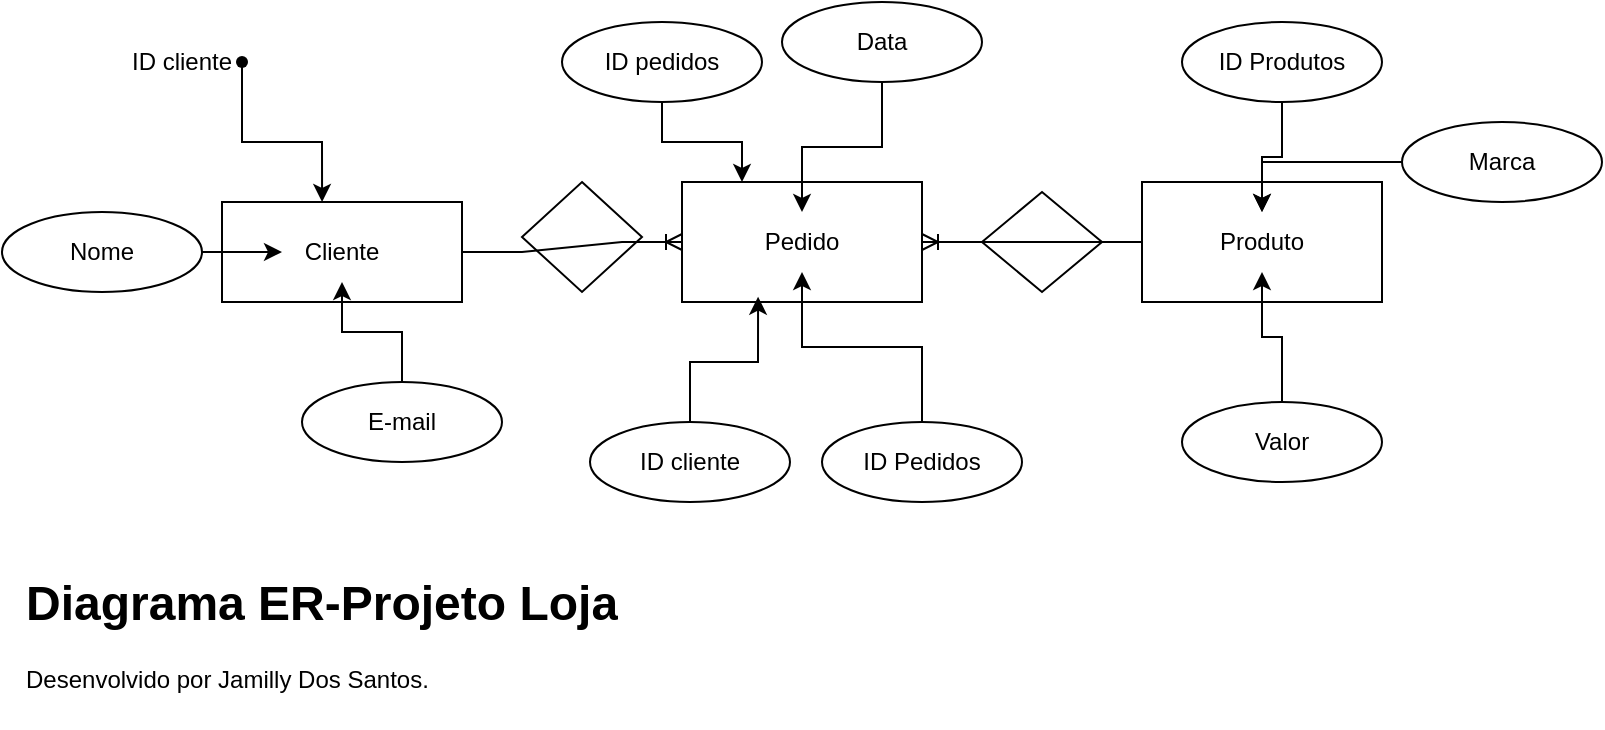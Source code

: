 <mxfile version="26.0.14">
  <diagram name="Página-1" id="k6i2A87nSVLKeGexyVKv">
    <mxGraphModel dx="786" dy="463" grid="1" gridSize="10" guides="1" tooltips="1" connect="1" arrows="1" fold="1" page="1" pageScale="1" pageWidth="827" pageHeight="1169" math="0" shadow="0">
      <root>
        <mxCell id="0" />
        <mxCell id="1" parent="0" />
        <mxCell id="IcKNqAtZiI6maYE8690h-3" value="" style="rounded=0;whiteSpace=wrap;html=1;" vertex="1" parent="1">
          <mxGeometry x="130" y="130" width="120" height="50" as="geometry" />
        </mxCell>
        <mxCell id="IcKNqAtZiI6maYE8690h-5" value="" style="rounded=0;whiteSpace=wrap;html=1;" vertex="1" parent="1">
          <mxGeometry x="360" y="120" width="120" height="60" as="geometry" />
        </mxCell>
        <mxCell id="IcKNqAtZiI6maYE8690h-6" value="" style="rhombus;whiteSpace=wrap;html=1;" vertex="1" parent="1">
          <mxGeometry x="510" y="125" width="60" height="50" as="geometry" />
        </mxCell>
        <mxCell id="IcKNqAtZiI6maYE8690h-7" value="" style="rounded=0;whiteSpace=wrap;html=1;" vertex="1" parent="1">
          <mxGeometry x="590" y="120" width="120" height="60" as="geometry" />
        </mxCell>
        <mxCell id="IcKNqAtZiI6maYE8690h-8" value="Cliente" style="text;html=1;align=center;verticalAlign=middle;whiteSpace=wrap;rounded=0;" vertex="1" parent="1">
          <mxGeometry x="160" y="140" width="60" height="30" as="geometry" />
        </mxCell>
        <mxCell id="IcKNqAtZiI6maYE8690h-9" value="Pedido" style="text;html=1;align=center;verticalAlign=middle;whiteSpace=wrap;rounded=0;" vertex="1" parent="1">
          <mxGeometry x="390" y="135" width="60" height="30" as="geometry" />
        </mxCell>
        <mxCell id="IcKNqAtZiI6maYE8690h-10" value="Produto" style="text;html=1;align=center;verticalAlign=middle;whiteSpace=wrap;rounded=0;" vertex="1" parent="1">
          <mxGeometry x="620" y="135" width="60" height="30" as="geometry" />
        </mxCell>
        <mxCell id="IcKNqAtZiI6maYE8690h-66" value="" style="edgeStyle=orthogonalEdgeStyle;rounded=0;orthogonalLoop=1;jettySize=auto;html=1;" edge="1" parent="1" source="IcKNqAtZiI6maYE8690h-32" target="IcKNqAtZiI6maYE8690h-8">
          <mxGeometry relative="1" as="geometry" />
        </mxCell>
        <mxCell id="IcKNqAtZiI6maYE8690h-32" value="Nome" style="ellipse;whiteSpace=wrap;html=1;align=center;" vertex="1" parent="1">
          <mxGeometry x="20" y="135" width="100" height="40" as="geometry" />
        </mxCell>
        <mxCell id="IcKNqAtZiI6maYE8690h-64" value="" style="edgeStyle=orthogonalEdgeStyle;rounded=0;orthogonalLoop=1;jettySize=auto;html=1;" edge="1" parent="1" source="IcKNqAtZiI6maYE8690h-33" target="IcKNqAtZiI6maYE8690h-8">
          <mxGeometry relative="1" as="geometry" />
        </mxCell>
        <mxCell id="IcKNqAtZiI6maYE8690h-33" value="E-mail" style="ellipse;whiteSpace=wrap;html=1;align=center;" vertex="1" parent="1">
          <mxGeometry x="170" y="220" width="100" height="40" as="geometry" />
        </mxCell>
        <mxCell id="IcKNqAtZiI6maYE8690h-36" value="ID cliente" style="text;html=1;align=center;verticalAlign=middle;whiteSpace=wrap;rounded=0;" vertex="1" parent="1">
          <mxGeometry x="80" y="45" width="60" height="30" as="geometry" />
        </mxCell>
        <mxCell id="IcKNqAtZiI6maYE8690h-69" value="" style="edgeStyle=orthogonalEdgeStyle;rounded=0;orthogonalLoop=1;jettySize=auto;html=1;entryX=0.317;entryY=0.956;entryDx=0;entryDy=0;entryPerimeter=0;" edge="1" parent="1" source="IcKNqAtZiI6maYE8690h-37" target="IcKNqAtZiI6maYE8690h-5">
          <mxGeometry relative="1" as="geometry" />
        </mxCell>
        <mxCell id="IcKNqAtZiI6maYE8690h-37" value="ID cliente" style="ellipse;whiteSpace=wrap;html=1;align=center;" vertex="1" parent="1">
          <mxGeometry x="314" y="240" width="100" height="40" as="geometry" />
        </mxCell>
        <mxCell id="IcKNqAtZiI6maYE8690h-62" value="" style="edgeStyle=orthogonalEdgeStyle;rounded=0;orthogonalLoop=1;jettySize=auto;html=1;" edge="1" parent="1" source="IcKNqAtZiI6maYE8690h-38" target="IcKNqAtZiI6maYE8690h-9">
          <mxGeometry relative="1" as="geometry" />
        </mxCell>
        <mxCell id="IcKNqAtZiI6maYE8690h-38" value="ID Pedidos" style="ellipse;whiteSpace=wrap;html=1;align=center;" vertex="1" parent="1">
          <mxGeometry x="430" y="240" width="100" height="40" as="geometry" />
        </mxCell>
        <mxCell id="IcKNqAtZiI6maYE8690h-74" value="" style="edgeStyle=orthogonalEdgeStyle;rounded=0;orthogonalLoop=1;jettySize=auto;html=1;entryX=0.25;entryY=0;entryDx=0;entryDy=0;" edge="1" parent="1" source="IcKNqAtZiI6maYE8690h-40" target="IcKNqAtZiI6maYE8690h-5">
          <mxGeometry relative="1" as="geometry" />
        </mxCell>
        <mxCell id="IcKNqAtZiI6maYE8690h-40" value="ID pedidos" style="ellipse;whiteSpace=wrap;html=1;align=center;" vertex="1" parent="1">
          <mxGeometry x="300" y="40" width="100" height="40" as="geometry" />
        </mxCell>
        <mxCell id="IcKNqAtZiI6maYE8690h-75" value="" style="edgeStyle=orthogonalEdgeStyle;rounded=0;orthogonalLoop=1;jettySize=auto;html=1;" edge="1" parent="1" source="IcKNqAtZiI6maYE8690h-41" target="IcKNqAtZiI6maYE8690h-9">
          <mxGeometry relative="1" as="geometry" />
        </mxCell>
        <mxCell id="IcKNqAtZiI6maYE8690h-41" value="Data" style="ellipse;whiteSpace=wrap;html=1;align=center;" vertex="1" parent="1">
          <mxGeometry x="410" y="30" width="100" height="40" as="geometry" />
        </mxCell>
        <mxCell id="IcKNqAtZiI6maYE8690h-76" value="" style="edgeStyle=orthogonalEdgeStyle;rounded=0;orthogonalLoop=1;jettySize=auto;html=1;" edge="1" parent="1" source="IcKNqAtZiI6maYE8690h-42" target="IcKNqAtZiI6maYE8690h-10">
          <mxGeometry relative="1" as="geometry" />
        </mxCell>
        <mxCell id="IcKNqAtZiI6maYE8690h-42" value="Valor" style="ellipse;whiteSpace=wrap;html=1;align=center;" vertex="1" parent="1">
          <mxGeometry x="610" y="230" width="100" height="40" as="geometry" />
        </mxCell>
        <mxCell id="IcKNqAtZiI6maYE8690h-77" value="" style="edgeStyle=orthogonalEdgeStyle;rounded=0;orthogonalLoop=1;jettySize=auto;html=1;" edge="1" parent="1" source="IcKNqAtZiI6maYE8690h-43" target="IcKNqAtZiI6maYE8690h-10">
          <mxGeometry relative="1" as="geometry" />
        </mxCell>
        <mxCell id="IcKNqAtZiI6maYE8690h-43" value="Marca" style="ellipse;whiteSpace=wrap;html=1;align=center;" vertex="1" parent="1">
          <mxGeometry x="720" y="90" width="100" height="40" as="geometry" />
        </mxCell>
        <mxCell id="IcKNqAtZiI6maYE8690h-78" value="" style="edgeStyle=orthogonalEdgeStyle;rounded=0;orthogonalLoop=1;jettySize=auto;html=1;" edge="1" parent="1" source="IcKNqAtZiI6maYE8690h-44" target="IcKNqAtZiI6maYE8690h-10">
          <mxGeometry relative="1" as="geometry" />
        </mxCell>
        <mxCell id="IcKNqAtZiI6maYE8690h-44" value="ID Produtos" style="ellipse;whiteSpace=wrap;html=1;align=center;" vertex="1" parent="1">
          <mxGeometry x="610" y="40" width="100" height="40" as="geometry" />
        </mxCell>
        <mxCell id="IcKNqAtZiI6maYE8690h-72" value="" style="edgeStyle=orthogonalEdgeStyle;rounded=0;orthogonalLoop=1;jettySize=auto;html=1;entryX=0.417;entryY=0;entryDx=0;entryDy=0;entryPerimeter=0;" edge="1" parent="1" source="IcKNqAtZiI6maYE8690h-35" target="IcKNqAtZiI6maYE8690h-3">
          <mxGeometry relative="1" as="geometry">
            <mxPoint x="190" y="120" as="targetPoint" />
          </mxGeometry>
        </mxCell>
        <mxCell id="IcKNqAtZiI6maYE8690h-35" value="" style="shape=waypoint;sketch=0;fillStyle=solid;size=6;pointerEvents=1;points=[];fillColor=none;resizable=0;rotatable=0;perimeter=centerPerimeter;snapToPoint=1;" vertex="1" parent="1">
          <mxGeometry x="130" y="50" width="20" height="20" as="geometry" />
        </mxCell>
        <mxCell id="IcKNqAtZiI6maYE8690h-60" value="" style="edgeStyle=entityRelationEdgeStyle;fontSize=12;html=1;endArrow=ERoneToMany;rounded=0;entryX=1;entryY=0.5;entryDx=0;entryDy=0;exitX=0;exitY=0.5;exitDx=0;exitDy=0;" edge="1" parent="1" source="IcKNqAtZiI6maYE8690h-7" target="IcKNqAtZiI6maYE8690h-5">
          <mxGeometry width="100" height="100" relative="1" as="geometry">
            <mxPoint x="500" y="215" as="sourcePoint" />
            <mxPoint x="600" y="125" as="targetPoint" />
          </mxGeometry>
        </mxCell>
        <mxCell id="IcKNqAtZiI6maYE8690h-4" value="" style="rhombus;whiteSpace=wrap;html=1;" vertex="1" parent="1">
          <mxGeometry x="280" y="120" width="60" height="55" as="geometry" />
        </mxCell>
        <mxCell id="IcKNqAtZiI6maYE8690h-79" value="" style="edgeStyle=entityRelationEdgeStyle;fontSize=12;html=1;endArrow=ERoneToMany;rounded=0;entryX=0;entryY=0.5;entryDx=0;entryDy=0;exitX=1;exitY=0.5;exitDx=0;exitDy=0;" edge="1" parent="1" source="IcKNqAtZiI6maYE8690h-3" target="IcKNqAtZiI6maYE8690h-5">
          <mxGeometry width="100" height="100" relative="1" as="geometry">
            <mxPoint x="250" y="150" as="sourcePoint" />
            <mxPoint x="350" y="50" as="targetPoint" />
            <Array as="points">
              <mxPoint x="170" y="10" />
            </Array>
          </mxGeometry>
        </mxCell>
        <mxCell id="IcKNqAtZiI6maYE8690h-80" value="&lt;h1 style=&quot;margin-top: 0px;&quot;&gt;Diagrama ER-Projeto Loja&lt;/h1&gt;&lt;div&gt;Desenvolvido por Jamilly Dos Santos.&lt;/div&gt;" style="text;html=1;whiteSpace=wrap;overflow=hidden;rounded=0;" vertex="1" parent="1">
          <mxGeometry x="30" y="310" width="300" height="80" as="geometry" />
        </mxCell>
      </root>
    </mxGraphModel>
  </diagram>
</mxfile>
